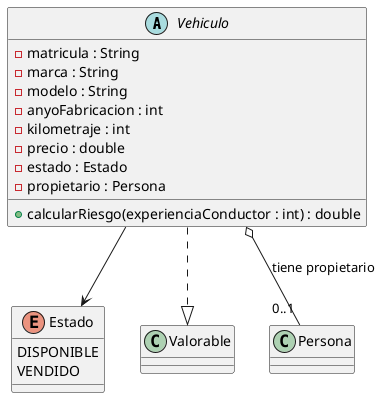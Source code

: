 @startuml Vehiculo
abstract class Vehiculo{
-matricula : String
-marca : String
-modelo : String
-anyoFabricacion : int
-kilometraje : int
-precio : double
-estado : Estado
-propietario : Persona
+calcularRiesgo(experienciaConductor : int) : double
}
enum Estado{
    DISPONIBLE
    VENDIDO
}

Vehiculo ..|> Valorable
Vehiculo o-- "0..1" Persona : tiene propietario
Vehiculo --> Estado

@enduml